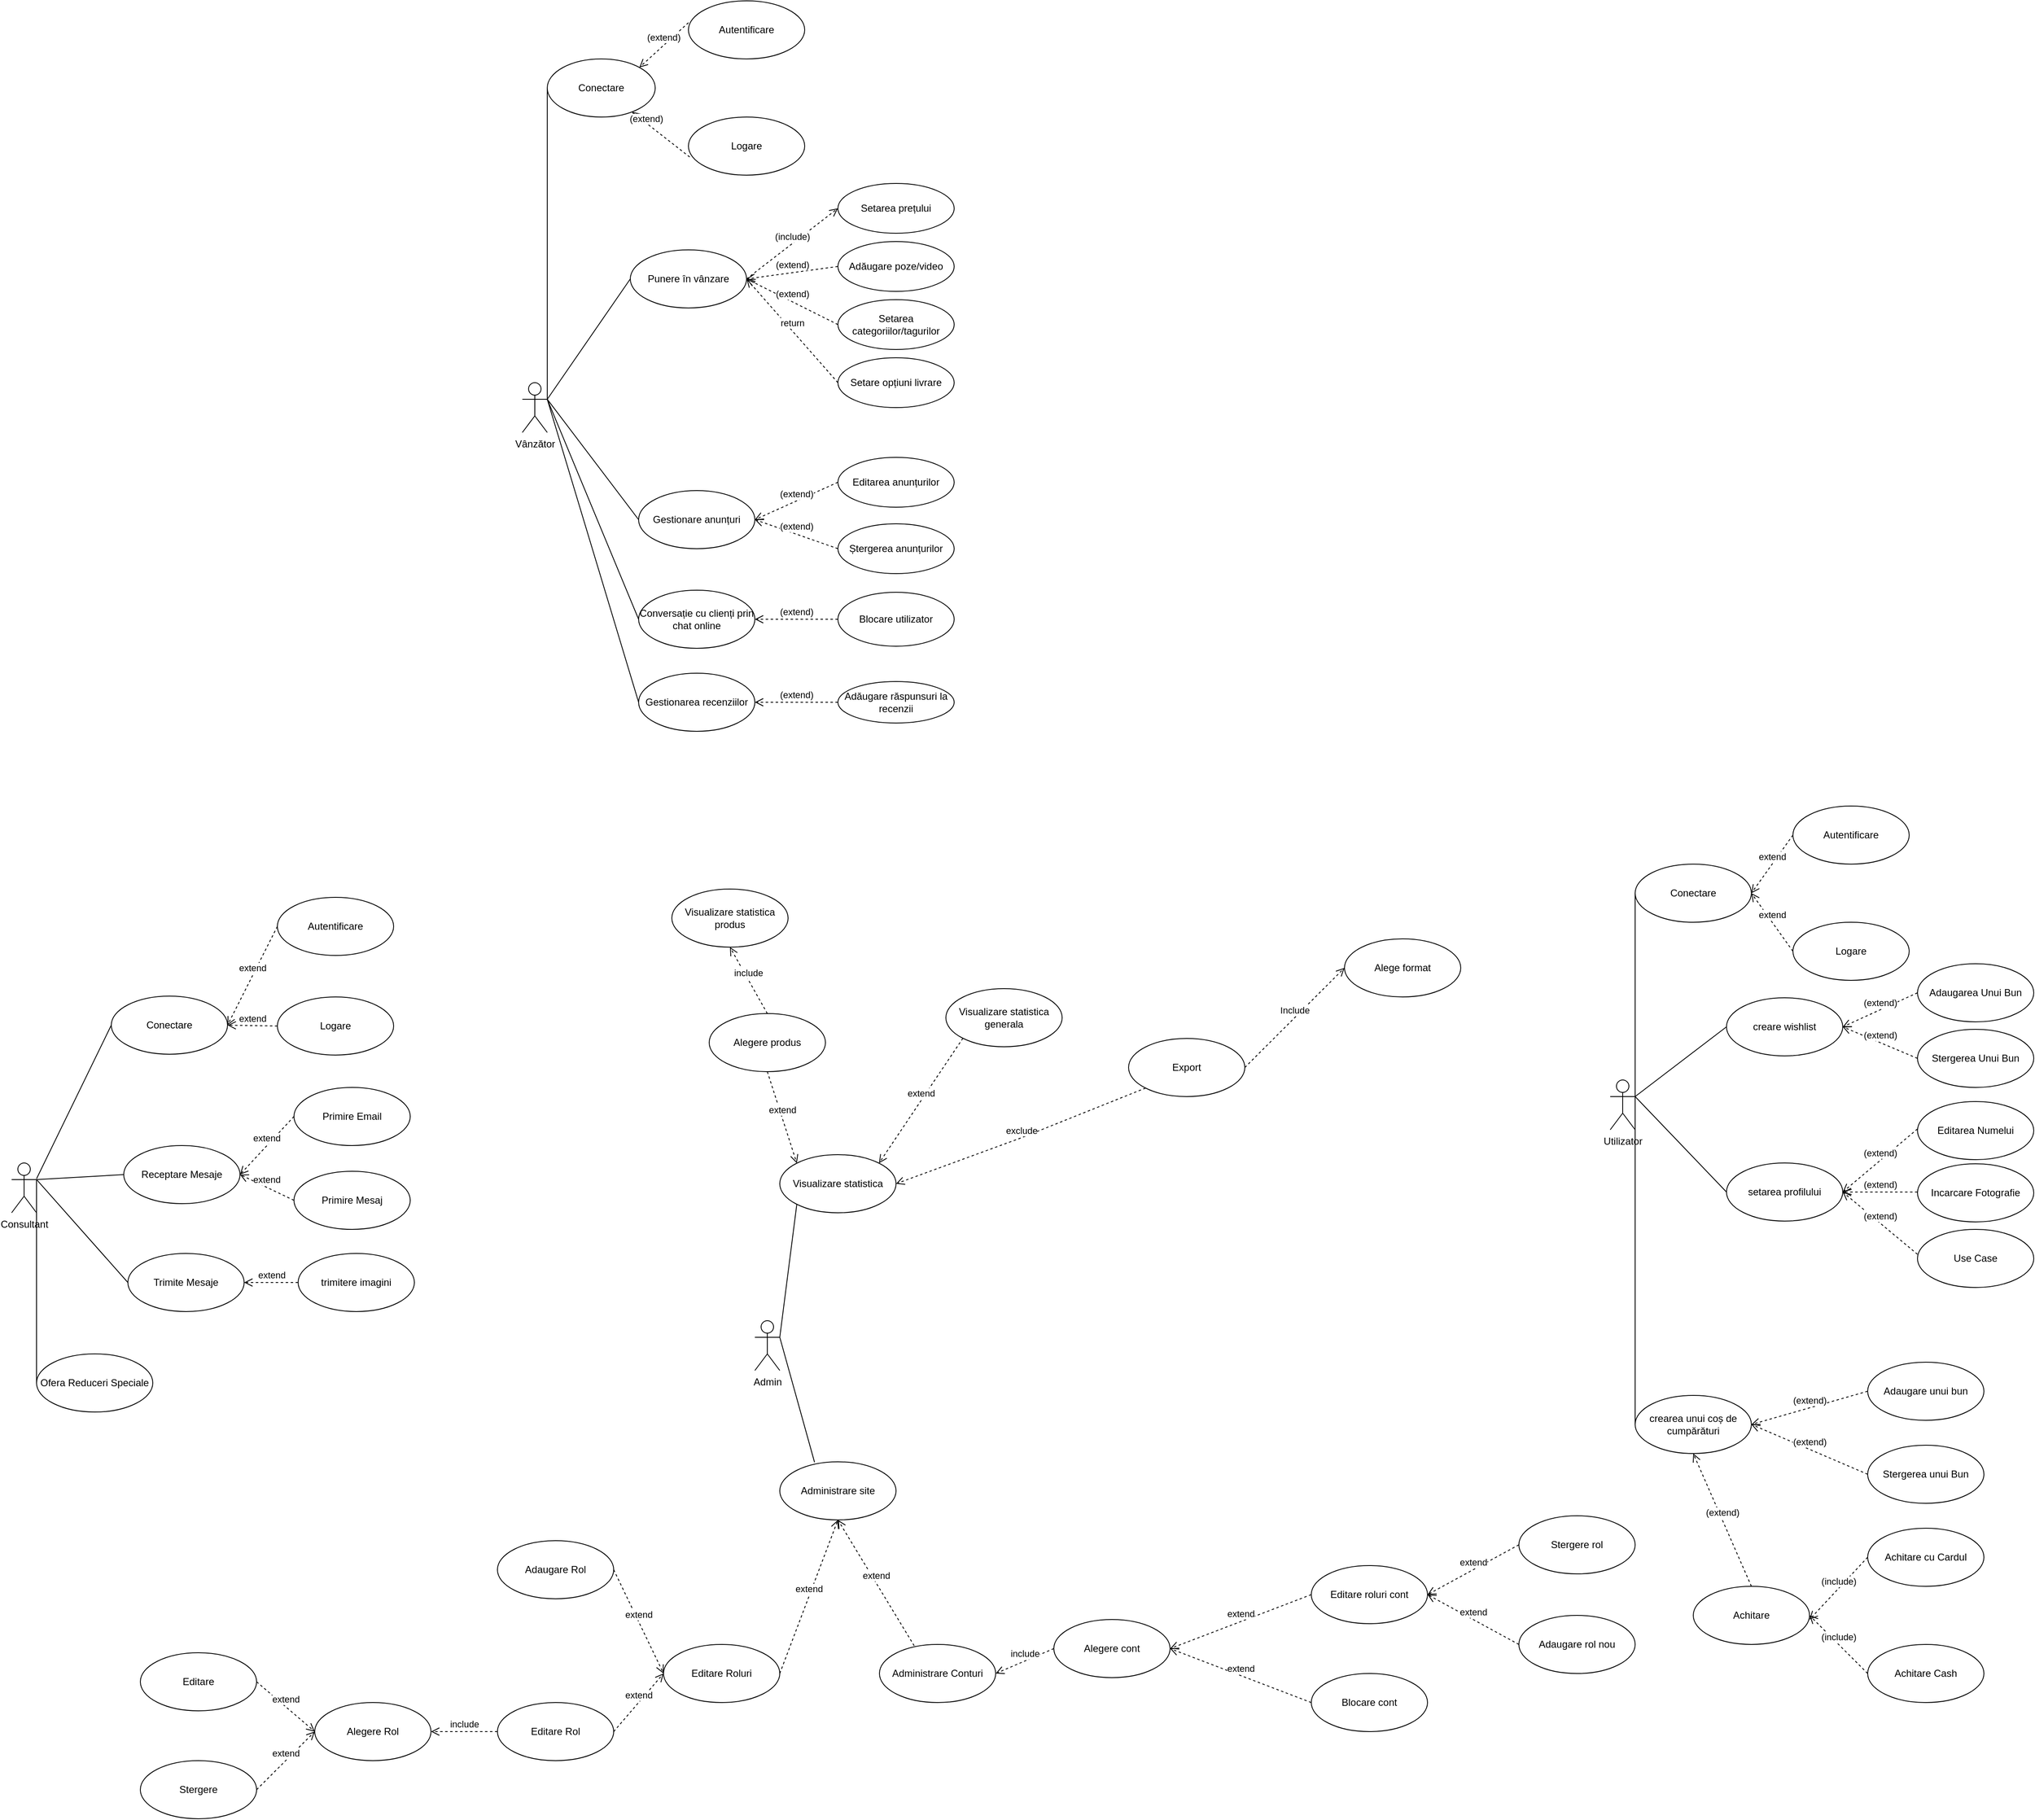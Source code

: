 <mxfile version="26.0.14">
  <diagram name="Page-1" id="5RAgXpiNk382n0N53aNm">
    <mxGraphModel dx="1846" dy="2831" grid="1" gridSize="10" guides="1" tooltips="1" connect="1" arrows="1" fold="1" page="1" pageScale="1" pageWidth="850" pageHeight="1100" math="0" shadow="0">
      <root>
        <mxCell id="0" />
        <mxCell id="1" parent="0" />
        <mxCell id="9iku5hwitjRTv78SaysS-1" value="&lt;div&gt;Admin&lt;/div&gt;&lt;div&gt;&lt;br&gt;&lt;/div&gt;" style="shape=umlActor;verticalLabelPosition=bottom;verticalAlign=top;html=1;outlineConnect=0;" vertex="1" parent="1">
          <mxGeometry x="410" y="250" width="30" height="60" as="geometry" />
        </mxCell>
        <mxCell id="9iku5hwitjRTv78SaysS-3" value="Visualizare statistica" style="ellipse;whiteSpace=wrap;html=1;" vertex="1" parent="1">
          <mxGeometry x="440" y="50" width="140" height="70" as="geometry" />
        </mxCell>
        <mxCell id="9iku5hwitjRTv78SaysS-5" value="Administrare site" style="ellipse;whiteSpace=wrap;html=1;" vertex="1" parent="1">
          <mxGeometry x="440" y="420" width="140" height="70" as="geometry" />
        </mxCell>
        <mxCell id="9iku5hwitjRTv78SaysS-7" value="" style="endArrow=none;html=1;rounded=0;exitX=1;exitY=0.333;exitDx=0;exitDy=0;exitPerimeter=0;entryX=0;entryY=1;entryDx=0;entryDy=0;" edge="1" parent="1" source="9iku5hwitjRTv78SaysS-1" target="9iku5hwitjRTv78SaysS-3">
          <mxGeometry width="50" height="50" relative="1" as="geometry">
            <mxPoint x="400" y="310" as="sourcePoint" />
            <mxPoint x="450" y="260" as="targetPoint" />
          </mxGeometry>
        </mxCell>
        <mxCell id="9iku5hwitjRTv78SaysS-9" value="" style="endArrow=none;html=1;rounded=0;exitX=1;exitY=0.333;exitDx=0;exitDy=0;exitPerimeter=0;entryX=0.299;entryY=0.008;entryDx=0;entryDy=0;entryPerimeter=0;" edge="1" parent="1" source="9iku5hwitjRTv78SaysS-1" target="9iku5hwitjRTv78SaysS-5">
          <mxGeometry width="50" height="50" relative="1" as="geometry">
            <mxPoint x="400" y="310" as="sourcePoint" />
            <mxPoint x="450" y="260" as="targetPoint" />
          </mxGeometry>
        </mxCell>
        <mxCell id="9iku5hwitjRTv78SaysS-10" value="Visualizare statistica produs" style="ellipse;whiteSpace=wrap;html=1;" vertex="1" parent="1">
          <mxGeometry x="310" y="-270" width="140" height="70" as="geometry" />
        </mxCell>
        <mxCell id="9iku5hwitjRTv78SaysS-11" value="Visualizare statistica generala" style="ellipse;whiteSpace=wrap;html=1;" vertex="1" parent="1">
          <mxGeometry x="640" y="-150" width="140" height="70" as="geometry" />
        </mxCell>
        <mxCell id="9iku5hwitjRTv78SaysS-12" value="&lt;div&gt;Export&lt;/div&gt;" style="ellipse;whiteSpace=wrap;html=1;" vertex="1" parent="1">
          <mxGeometry x="860" y="-90" width="140" height="70" as="geometry" />
        </mxCell>
        <mxCell id="9iku5hwitjRTv78SaysS-13" value="&lt;div&gt;Alege format&lt;/div&gt;" style="ellipse;whiteSpace=wrap;html=1;" vertex="1" parent="1">
          <mxGeometry x="1120" y="-210" width="140" height="70" as="geometry" />
        </mxCell>
        <mxCell id="9iku5hwitjRTv78SaysS-15" value="&lt;div&gt;extend&lt;/div&gt;" style="html=1;verticalAlign=bottom;endArrow=open;dashed=1;endSize=8;curved=0;rounded=0;entryX=1;entryY=0;entryDx=0;entryDy=0;exitX=0;exitY=1;exitDx=0;exitDy=0;" edge="1" parent="1" source="9iku5hwitjRTv78SaysS-11" target="9iku5hwitjRTv78SaysS-3">
          <mxGeometry relative="1" as="geometry">
            <mxPoint x="650" y="50" as="sourcePoint" />
            <mxPoint x="570" y="50" as="targetPoint" />
          </mxGeometry>
        </mxCell>
        <mxCell id="9iku5hwitjRTv78SaysS-16" value="exclude" style="html=1;verticalAlign=bottom;endArrow=open;dashed=1;endSize=8;curved=0;rounded=0;entryX=1;entryY=0.5;entryDx=0;entryDy=0;exitX=0;exitY=1;exitDx=0;exitDy=0;" edge="1" parent="1" source="9iku5hwitjRTv78SaysS-12" target="9iku5hwitjRTv78SaysS-3">
          <mxGeometry relative="1" as="geometry">
            <mxPoint x="810" y="20" as="sourcePoint" />
            <mxPoint x="730" y="20" as="targetPoint" />
            <Array as="points">
              <mxPoint x="730" y="30" />
            </Array>
          </mxGeometry>
        </mxCell>
        <mxCell id="9iku5hwitjRTv78SaysS-17" value="&lt;div&gt;Include&lt;/div&gt;" style="html=1;verticalAlign=bottom;endArrow=open;dashed=1;endSize=8;curved=0;rounded=0;entryX=0;entryY=0.5;entryDx=0;entryDy=0;exitX=1;exitY=0.5;exitDx=0;exitDy=0;" edge="1" parent="1" source="9iku5hwitjRTv78SaysS-12" target="9iku5hwitjRTv78SaysS-13">
          <mxGeometry relative="1" as="geometry">
            <mxPoint x="910" as="sourcePoint" />
            <mxPoint x="830" as="targetPoint" />
          </mxGeometry>
        </mxCell>
        <mxCell id="9iku5hwitjRTv78SaysS-22" value="Editare Roluri" style="ellipse;whiteSpace=wrap;html=1;" vertex="1" parent="1">
          <mxGeometry x="300" y="640" width="140" height="70" as="geometry" />
        </mxCell>
        <mxCell id="9iku5hwitjRTv78SaysS-23" value="Administrare Conturi" style="ellipse;whiteSpace=wrap;html=1;" vertex="1" parent="1">
          <mxGeometry x="560" y="640" width="140" height="70" as="geometry" />
        </mxCell>
        <mxCell id="9iku5hwitjRTv78SaysS-24" value="Alegere cont" style="ellipse;whiteSpace=wrap;html=1;" vertex="1" parent="1">
          <mxGeometry x="770" y="610" width="140" height="70" as="geometry" />
        </mxCell>
        <mxCell id="9iku5hwitjRTv78SaysS-25" value="Editare roluri cont" style="ellipse;whiteSpace=wrap;html=1;" vertex="1" parent="1">
          <mxGeometry x="1080" y="545" width="140" height="70" as="geometry" />
        </mxCell>
        <mxCell id="9iku5hwitjRTv78SaysS-26" value="Blocare cont" style="ellipse;whiteSpace=wrap;html=1;" vertex="1" parent="1">
          <mxGeometry x="1080" y="675" width="140" height="70" as="geometry" />
        </mxCell>
        <mxCell id="9iku5hwitjRTv78SaysS-27" value="Stergere rol" style="ellipse;whiteSpace=wrap;html=1;" vertex="1" parent="1">
          <mxGeometry x="1330" y="485" width="140" height="70" as="geometry" />
        </mxCell>
        <mxCell id="9iku5hwitjRTv78SaysS-28" value="Adaugare rol nou" style="ellipse;whiteSpace=wrap;html=1;" vertex="1" parent="1">
          <mxGeometry x="1330" y="605" width="140" height="70" as="geometry" />
        </mxCell>
        <mxCell id="9iku5hwitjRTv78SaysS-30" value="&lt;div&gt;extend&lt;/div&gt;" style="html=1;verticalAlign=bottom;endArrow=open;dashed=1;endSize=8;curved=0;rounded=0;entryX=0.5;entryY=1;entryDx=0;entryDy=0;exitX=0.299;exitY=0.023;exitDx=0;exitDy=0;exitPerimeter=0;" edge="1" parent="1" source="9iku5hwitjRTv78SaysS-23" target="9iku5hwitjRTv78SaysS-5">
          <mxGeometry x="-0.001" relative="1" as="geometry">
            <mxPoint x="940" y="740" as="sourcePoint" />
            <mxPoint x="860" y="740" as="targetPoint" />
            <mxPoint as="offset" />
          </mxGeometry>
        </mxCell>
        <mxCell id="9iku5hwitjRTv78SaysS-32" value="extend" style="html=1;verticalAlign=bottom;endArrow=open;dashed=1;endSize=8;curved=0;rounded=0;entryX=1;entryY=0.5;entryDx=0;entryDy=0;exitX=0;exitY=0.5;exitDx=0;exitDy=0;" edge="1" parent="1" source="9iku5hwitjRTv78SaysS-25" target="9iku5hwitjRTv78SaysS-24">
          <mxGeometry relative="1" as="geometry">
            <mxPoint x="970" y="580" as="sourcePoint" />
            <mxPoint x="890" y="580" as="targetPoint" />
          </mxGeometry>
        </mxCell>
        <mxCell id="9iku5hwitjRTv78SaysS-33" value="extend" style="html=1;verticalAlign=bottom;endArrow=open;dashed=1;endSize=8;curved=0;rounded=0;entryX=1;entryY=0.5;entryDx=0;entryDy=0;exitX=0;exitY=0.5;exitDx=0;exitDy=0;" edge="1" parent="1" source="9iku5hwitjRTv78SaysS-26" target="9iku5hwitjRTv78SaysS-24">
          <mxGeometry relative="1" as="geometry">
            <mxPoint x="970" y="580" as="sourcePoint" />
            <mxPoint x="890" y="580" as="targetPoint" />
          </mxGeometry>
        </mxCell>
        <mxCell id="9iku5hwitjRTv78SaysS-34" value="extend" style="html=1;verticalAlign=bottom;endArrow=open;dashed=1;endSize=8;curved=0;rounded=0;entryX=1;entryY=0.5;entryDx=0;entryDy=0;exitX=0;exitY=0.5;exitDx=0;exitDy=0;" edge="1" parent="1" source="9iku5hwitjRTv78SaysS-27" target="9iku5hwitjRTv78SaysS-25">
          <mxGeometry relative="1" as="geometry">
            <mxPoint x="1120" y="590" as="sourcePoint" />
            <mxPoint x="1040" y="590" as="targetPoint" />
          </mxGeometry>
        </mxCell>
        <mxCell id="9iku5hwitjRTv78SaysS-35" value="extend" style="html=1;verticalAlign=bottom;endArrow=open;dashed=1;endSize=8;curved=0;rounded=0;exitX=0;exitY=0.5;exitDx=0;exitDy=0;entryX=1;entryY=0.5;entryDx=0;entryDy=0;" edge="1" parent="1" source="9iku5hwitjRTv78SaysS-28" target="9iku5hwitjRTv78SaysS-25">
          <mxGeometry relative="1" as="geometry">
            <mxPoint x="1120" y="590" as="sourcePoint" />
            <mxPoint x="1230" y="580" as="targetPoint" />
          </mxGeometry>
        </mxCell>
        <mxCell id="9iku5hwitjRTv78SaysS-36" value="Adaugare Rol" style="ellipse;whiteSpace=wrap;html=1;" vertex="1" parent="1">
          <mxGeometry x="100" y="515" width="140" height="70" as="geometry" />
        </mxCell>
        <mxCell id="9iku5hwitjRTv78SaysS-37" value="Editare Rol" style="ellipse;whiteSpace=wrap;html=1;" vertex="1" parent="1">
          <mxGeometry x="100" y="710" width="140" height="70" as="geometry" />
        </mxCell>
        <mxCell id="9iku5hwitjRTv78SaysS-38" value="Alegere Rol" style="ellipse;whiteSpace=wrap;html=1;" vertex="1" parent="1">
          <mxGeometry x="-120" y="710" width="140" height="70" as="geometry" />
        </mxCell>
        <mxCell id="9iku5hwitjRTv78SaysS-39" value="Editare" style="ellipse;whiteSpace=wrap;html=1;" vertex="1" parent="1">
          <mxGeometry x="-330" y="650" width="140" height="70" as="geometry" />
        </mxCell>
        <mxCell id="9iku5hwitjRTv78SaysS-40" value="Stergere" style="ellipse;whiteSpace=wrap;html=1;" vertex="1" parent="1">
          <mxGeometry x="-330" y="780" width="140" height="70" as="geometry" />
        </mxCell>
        <mxCell id="9iku5hwitjRTv78SaysS-43" value="extend" style="html=1;verticalAlign=bottom;endArrow=open;dashed=1;endSize=8;curved=0;rounded=0;entryX=0;entryY=0.5;entryDx=0;entryDy=0;exitX=1;exitY=0.5;exitDx=0;exitDy=0;" edge="1" parent="1" source="9iku5hwitjRTv78SaysS-37" target="9iku5hwitjRTv78SaysS-22">
          <mxGeometry relative="1" as="geometry">
            <mxPoint x="350" y="690" as="sourcePoint" />
            <mxPoint x="270" y="690" as="targetPoint" />
          </mxGeometry>
        </mxCell>
        <mxCell id="9iku5hwitjRTv78SaysS-45" value="include" style="html=1;verticalAlign=bottom;endArrow=open;dashed=1;endSize=8;curved=0;rounded=0;entryX=1;entryY=0.5;entryDx=0;entryDy=0;exitX=0;exitY=0.5;exitDx=0;exitDy=0;" edge="1" parent="1" source="9iku5hwitjRTv78SaysS-24" target="9iku5hwitjRTv78SaysS-23">
          <mxGeometry relative="1" as="geometry">
            <mxPoint x="560" y="660" as="sourcePoint" />
            <mxPoint x="480" y="660" as="targetPoint" />
          </mxGeometry>
        </mxCell>
        <mxCell id="9iku5hwitjRTv78SaysS-46" value="&lt;div&gt;extend&lt;/div&gt;" style="html=1;verticalAlign=bottom;endArrow=open;dashed=1;endSize=8;curved=0;rounded=0;entryX=0.5;entryY=1;entryDx=0;entryDy=0;exitX=1;exitY=0.5;exitDx=0;exitDy=0;" edge="1" parent="1" source="9iku5hwitjRTv78SaysS-22" target="9iku5hwitjRTv78SaysS-5">
          <mxGeometry relative="1" as="geometry">
            <mxPoint x="670" y="680" as="sourcePoint" />
            <mxPoint x="590" y="680" as="targetPoint" />
          </mxGeometry>
        </mxCell>
        <mxCell id="9iku5hwitjRTv78SaysS-47" value="extend" style="html=1;verticalAlign=bottom;endArrow=open;dashed=1;endSize=8;curved=0;rounded=0;entryX=0;entryY=0.5;entryDx=0;entryDy=0;exitX=1;exitY=0.5;exitDx=0;exitDy=0;" edge="1" parent="1" source="9iku5hwitjRTv78SaysS-36" target="9iku5hwitjRTv78SaysS-22">
          <mxGeometry relative="1" as="geometry">
            <mxPoint x="450" y="660" as="sourcePoint" />
            <mxPoint x="370" y="660" as="targetPoint" />
          </mxGeometry>
        </mxCell>
        <mxCell id="9iku5hwitjRTv78SaysS-48" value="include" style="html=1;verticalAlign=bottom;endArrow=open;dashed=1;endSize=8;curved=0;rounded=0;entryX=1;entryY=0.5;entryDx=0;entryDy=0;exitX=0;exitY=0.5;exitDx=0;exitDy=0;" edge="1" parent="1" source="9iku5hwitjRTv78SaysS-37" target="9iku5hwitjRTv78SaysS-38">
          <mxGeometry relative="1" as="geometry">
            <mxPoint x="200" y="700" as="sourcePoint" />
            <mxPoint x="120" y="700" as="targetPoint" />
          </mxGeometry>
        </mxCell>
        <mxCell id="9iku5hwitjRTv78SaysS-49" value="extend" style="html=1;verticalAlign=bottom;endArrow=open;dashed=1;endSize=8;curved=0;rounded=0;entryX=0;entryY=0.5;entryDx=0;entryDy=0;exitX=1;exitY=0.5;exitDx=0;exitDy=0;" edge="1" parent="1" source="9iku5hwitjRTv78SaysS-39" target="9iku5hwitjRTv78SaysS-38">
          <mxGeometry relative="1" as="geometry">
            <mxPoint x="10" y="770" as="sourcePoint" />
            <mxPoint x="-70" y="770" as="targetPoint" />
          </mxGeometry>
        </mxCell>
        <mxCell id="9iku5hwitjRTv78SaysS-50" value="extend" style="html=1;verticalAlign=bottom;endArrow=open;dashed=1;endSize=8;curved=0;rounded=0;entryX=0;entryY=0.5;entryDx=0;entryDy=0;exitX=1;exitY=0.5;exitDx=0;exitDy=0;" edge="1" parent="1" source="9iku5hwitjRTv78SaysS-40" target="9iku5hwitjRTv78SaysS-38">
          <mxGeometry relative="1" as="geometry">
            <mxPoint x="10" y="770" as="sourcePoint" />
            <mxPoint x="-70" y="770" as="targetPoint" />
          </mxGeometry>
        </mxCell>
        <mxCell id="9iku5hwitjRTv78SaysS-51" value="Alegere produs" style="ellipse;whiteSpace=wrap;html=1;" vertex="1" parent="1">
          <mxGeometry x="355" y="-120" width="140" height="70" as="geometry" />
        </mxCell>
        <mxCell id="9iku5hwitjRTv78SaysS-52" value="extend" style="html=1;verticalAlign=bottom;endArrow=open;dashed=1;endSize=8;curved=0;rounded=0;entryX=0;entryY=0;entryDx=0;entryDy=0;exitX=0.5;exitY=1;exitDx=0;exitDy=0;" edge="1" parent="1" source="9iku5hwitjRTv78SaysS-51" target="9iku5hwitjRTv78SaysS-3">
          <mxGeometry relative="1" as="geometry">
            <mxPoint x="780" y="140" as="sourcePoint" />
            <mxPoint x="700" y="140" as="targetPoint" />
          </mxGeometry>
        </mxCell>
        <mxCell id="9iku5hwitjRTv78SaysS-53" value="include" style="html=1;verticalAlign=bottom;endArrow=open;dashed=1;endSize=8;curved=0;rounded=0;entryX=0.5;entryY=1;entryDx=0;entryDy=0;exitX=0.5;exitY=0;exitDx=0;exitDy=0;" edge="1" parent="1" source="9iku5hwitjRTv78SaysS-51" target="9iku5hwitjRTv78SaysS-10">
          <mxGeometry relative="1" as="geometry">
            <mxPoint x="780" y="140" as="sourcePoint" />
            <mxPoint x="700" y="140" as="targetPoint" />
          </mxGeometry>
        </mxCell>
        <mxCell id="9iku5hwitjRTv78SaysS-54" value="Consultant" style="shape=umlActor;verticalLabelPosition=bottom;verticalAlign=top;html=1;outlineConnect=0;" vertex="1" parent="1">
          <mxGeometry x="-485" y="60" width="30" height="60" as="geometry" />
        </mxCell>
        <mxCell id="9iku5hwitjRTv78SaysS-55" value="" style="endArrow=none;html=1;rounded=0;fontSize=12;startSize=8;endSize=8;curved=1;entryX=0;entryY=0.5;entryDx=0;entryDy=0;" edge="1" parent="1" target="9iku5hwitjRTv78SaysS-71">
          <mxGeometry width="50" height="50" relative="1" as="geometry">
            <mxPoint x="-455" y="79" as="sourcePoint" />
            <mxPoint x="-345.0" y="-41.5" as="targetPoint" />
          </mxGeometry>
        </mxCell>
        <mxCell id="9iku5hwitjRTv78SaysS-56" value="" style="endArrow=none;html=1;rounded=0;fontSize=12;startSize=8;endSize=8;curved=1;exitX=1;exitY=0.333;exitDx=0;exitDy=0;exitPerimeter=0;entryX=0;entryY=0.5;entryDx=0;entryDy=0;" edge="1" parent="1" source="9iku5hwitjRTv78SaysS-54" target="9iku5hwitjRTv78SaysS-72">
          <mxGeometry width="50" height="50" relative="1" as="geometry">
            <mxPoint x="-449" y="85" as="sourcePoint" />
            <mxPoint x="-286" y="71" as="targetPoint" />
          </mxGeometry>
        </mxCell>
        <mxCell id="9iku5hwitjRTv78SaysS-57" value="" style="endArrow=none;html=1;rounded=0;fontSize=12;startSize=8;endSize=8;curved=1;exitX=1;exitY=0.333;exitDx=0;exitDy=0;exitPerimeter=0;entryX=0;entryY=0.5;entryDx=0;entryDy=0;" edge="1" parent="1" source="9iku5hwitjRTv78SaysS-54" target="9iku5hwitjRTv78SaysS-74">
          <mxGeometry width="50" height="50" relative="1" as="geometry">
            <mxPoint x="-549" y="96" as="sourcePoint" />
            <mxPoint x="-342.96" y="259.5" as="targetPoint" />
          </mxGeometry>
        </mxCell>
        <mxCell id="9iku5hwitjRTv78SaysS-65" value="" style="endArrow=none;html=1;rounded=0;fontSize=12;startSize=8;endSize=8;curved=1;exitX=1;exitY=0.333;exitDx=0;exitDy=0;exitPerimeter=0;entryX=0;entryY=0.5;entryDx=0;entryDy=0;" edge="1" parent="1" source="9iku5hwitjRTv78SaysS-54" target="9iku5hwitjRTv78SaysS-73">
          <mxGeometry width="50" height="50" relative="1" as="geometry">
            <mxPoint x="-146" y="128" as="sourcePoint" />
            <mxPoint x="-336" y="162" as="targetPoint" />
          </mxGeometry>
        </mxCell>
        <mxCell id="9iku5hwitjRTv78SaysS-68" value="trimitere imagini" style="ellipse;whiteSpace=wrap;html=1;" vertex="1" parent="1">
          <mxGeometry x="-140" y="169" width="140" height="70" as="geometry" />
        </mxCell>
        <mxCell id="9iku5hwitjRTv78SaysS-71" value="&lt;div&gt;Conectare&lt;/div&gt;" style="ellipse;whiteSpace=wrap;html=1;" vertex="1" parent="1">
          <mxGeometry x="-365" y="-141" width="140" height="70" as="geometry" />
        </mxCell>
        <mxCell id="9iku5hwitjRTv78SaysS-72" value="Receptare Mesaje" style="ellipse;whiteSpace=wrap;html=1;" vertex="1" parent="1">
          <mxGeometry x="-350" y="39" width="140" height="70" as="geometry" />
        </mxCell>
        <mxCell id="9iku5hwitjRTv78SaysS-73" value="Trimite Mesaje" style="ellipse;whiteSpace=wrap;html=1;" vertex="1" parent="1">
          <mxGeometry x="-345" y="169" width="140" height="70" as="geometry" />
        </mxCell>
        <mxCell id="9iku5hwitjRTv78SaysS-74" value="Ofera Reduceri Speciale" style="ellipse;whiteSpace=wrap;html=1;" vertex="1" parent="1">
          <mxGeometry x="-455" y="290" width="140" height="70" as="geometry" />
        </mxCell>
        <mxCell id="9iku5hwitjRTv78SaysS-75" value="Logare" style="ellipse;whiteSpace=wrap;html=1;" vertex="1" parent="1">
          <mxGeometry x="-165" y="-140" width="140" height="70" as="geometry" />
        </mxCell>
        <mxCell id="9iku5hwitjRTv78SaysS-76" value="Autentificare" style="ellipse;whiteSpace=wrap;html=1;" vertex="1" parent="1">
          <mxGeometry x="-165" y="-260" width="140" height="70" as="geometry" />
        </mxCell>
        <mxCell id="9iku5hwitjRTv78SaysS-77" value="extend" style="html=1;verticalAlign=bottom;endArrow=open;dashed=1;endSize=8;curved=0;rounded=0;entryX=1;entryY=0.5;entryDx=0;entryDy=0;exitX=0;exitY=0.5;exitDx=0;exitDy=0;" edge="1" parent="1" source="9iku5hwitjRTv78SaysS-76" target="9iku5hwitjRTv78SaysS-71">
          <mxGeometry relative="1" as="geometry">
            <mxPoint x="-175" y="-221" as="sourcePoint" />
            <mxPoint x="-245" y="-51" as="targetPoint" />
          </mxGeometry>
        </mxCell>
        <mxCell id="9iku5hwitjRTv78SaysS-78" value="extend" style="html=1;verticalAlign=bottom;endArrow=open;dashed=1;endSize=8;curved=0;rounded=0;entryX=1;entryY=0.5;entryDx=0;entryDy=0;exitX=0;exitY=0.5;exitDx=0;exitDy=0;" edge="1" parent="1" source="9iku5hwitjRTv78SaysS-75" target="9iku5hwitjRTv78SaysS-71">
          <mxGeometry relative="1" as="geometry">
            <mxPoint x="-165" y="-51" as="sourcePoint" />
            <mxPoint x="-245" y="-51" as="targetPoint" />
          </mxGeometry>
        </mxCell>
        <mxCell id="9iku5hwitjRTv78SaysS-79" value="Primire Email" style="ellipse;whiteSpace=wrap;html=1;" vertex="1" parent="1">
          <mxGeometry x="-145" y="-31" width="140" height="70" as="geometry" />
        </mxCell>
        <mxCell id="9iku5hwitjRTv78SaysS-80" value="Primire Mesaj" style="ellipse;whiteSpace=wrap;html=1;" vertex="1" parent="1">
          <mxGeometry x="-145" y="70" width="140" height="70" as="geometry" />
        </mxCell>
        <mxCell id="9iku5hwitjRTv78SaysS-81" value="extend" style="html=1;verticalAlign=bottom;endArrow=open;dashed=1;endSize=8;curved=0;rounded=0;entryX=1;entryY=0.5;entryDx=0;entryDy=0;exitX=0;exitY=0.5;exitDx=0;exitDy=0;" edge="1" parent="1" source="9iku5hwitjRTv78SaysS-79" target="9iku5hwitjRTv78SaysS-72">
          <mxGeometry relative="1" as="geometry">
            <mxPoint x="-105" y="159" as="sourcePoint" />
            <mxPoint x="-185" y="159" as="targetPoint" />
          </mxGeometry>
        </mxCell>
        <mxCell id="9iku5hwitjRTv78SaysS-82" value="extend" style="html=1;verticalAlign=bottom;endArrow=open;dashed=1;endSize=8;curved=0;rounded=0;exitX=0;exitY=0.5;exitDx=0;exitDy=0;entryX=1;entryY=0.5;entryDx=0;entryDy=0;" edge="1" parent="1" source="9iku5hwitjRTv78SaysS-80" target="9iku5hwitjRTv78SaysS-72">
          <mxGeometry x="0.01" relative="1" as="geometry">
            <mxPoint x="-105" y="159" as="sourcePoint" />
            <mxPoint x="-215" y="49" as="targetPoint" />
            <mxPoint as="offset" />
          </mxGeometry>
        </mxCell>
        <mxCell id="9iku5hwitjRTv78SaysS-84" value="extend" style="html=1;verticalAlign=bottom;endArrow=open;dashed=1;endSize=8;curved=0;rounded=0;entryX=1;entryY=0.5;entryDx=0;entryDy=0;exitX=0;exitY=0.5;exitDx=0;exitDy=0;" edge="1" parent="1" source="9iku5hwitjRTv78SaysS-68" target="9iku5hwitjRTv78SaysS-73">
          <mxGeometry relative="1" as="geometry">
            <mxPoint x="-105" y="159" as="sourcePoint" />
            <mxPoint x="-185" y="159" as="targetPoint" />
          </mxGeometry>
        </mxCell>
        <mxCell id="9iku5hwitjRTv78SaysS-85" value="Utilizator" style="shape=umlActor;verticalLabelPosition=bottom;verticalAlign=top;html=1;outlineConnect=0;" vertex="1" parent="1">
          <mxGeometry x="1440" y="-40" width="30" height="60" as="geometry" />
        </mxCell>
        <mxCell id="9iku5hwitjRTv78SaysS-87" value="creare wishlist" style="ellipse;whiteSpace=wrap;html=1;" vertex="1" parent="1">
          <mxGeometry x="1580" y="-139" width="140" height="70" as="geometry" />
        </mxCell>
        <mxCell id="9iku5hwitjRTv78SaysS-88" value="setarea profilului" style="ellipse;whiteSpace=wrap;html=1;" vertex="1" parent="1">
          <mxGeometry x="1580" y="60" width="140" height="70" as="geometry" />
        </mxCell>
        <mxCell id="9iku5hwitjRTv78SaysS-89" value="crearea unui coș de cumpărături" style="ellipse;whiteSpace=wrap;html=1;" vertex="1" parent="1">
          <mxGeometry x="1470" y="340" width="140" height="70" as="geometry" />
        </mxCell>
        <mxCell id="9iku5hwitjRTv78SaysS-90" value="" style="endArrow=none;html=1;rounded=0;exitX=1;exitY=0.333;exitDx=0;exitDy=0;exitPerimeter=0;entryX=0;entryY=0.5;entryDx=0;entryDy=0;" edge="1" parent="1" source="9iku5hwitjRTv78SaysS-85" target="9iku5hwitjRTv78SaysS-119">
          <mxGeometry width="50" height="50" relative="1" as="geometry">
            <mxPoint x="1760" y="40" as="sourcePoint" />
            <mxPoint x="1580.0" y="-225" as="targetPoint" />
          </mxGeometry>
        </mxCell>
        <mxCell id="9iku5hwitjRTv78SaysS-91" value="" style="endArrow=none;html=1;rounded=0;exitX=1;exitY=0.333;exitDx=0;exitDy=0;exitPerimeter=0;entryX=0;entryY=0.5;entryDx=0;entryDy=0;" edge="1" parent="1" source="9iku5hwitjRTv78SaysS-85" target="9iku5hwitjRTv78SaysS-87">
          <mxGeometry width="50" height="50" relative="1" as="geometry">
            <mxPoint x="1760" y="40" as="sourcePoint" />
            <mxPoint x="1810" y="-10" as="targetPoint" />
          </mxGeometry>
        </mxCell>
        <mxCell id="9iku5hwitjRTv78SaysS-92" value="" style="endArrow=none;html=1;rounded=0;entryX=0;entryY=0.5;entryDx=0;entryDy=0;exitX=1;exitY=0.333;exitDx=0;exitDy=0;exitPerimeter=0;" edge="1" parent="1" source="9iku5hwitjRTv78SaysS-85" target="9iku5hwitjRTv78SaysS-88">
          <mxGeometry width="50" height="50" relative="1" as="geometry">
            <mxPoint x="1760" y="40" as="sourcePoint" />
            <mxPoint x="1810" y="-10" as="targetPoint" />
          </mxGeometry>
        </mxCell>
        <mxCell id="9iku5hwitjRTv78SaysS-93" value="" style="endArrow=none;html=1;rounded=0;exitX=0;exitY=0.5;exitDx=0;exitDy=0;entryX=1;entryY=0.333;entryDx=0;entryDy=0;entryPerimeter=0;" edge="1" parent="1" source="9iku5hwitjRTv78SaysS-89" target="9iku5hwitjRTv78SaysS-85">
          <mxGeometry width="50" height="50" relative="1" as="geometry">
            <mxPoint x="1760" y="40" as="sourcePoint" />
            <mxPoint x="1810" y="-10" as="targetPoint" />
          </mxGeometry>
        </mxCell>
        <mxCell id="9iku5hwitjRTv78SaysS-107" value="(extend)" style="html=1;verticalAlign=bottom;endArrow=open;dashed=1;endSize=8;curved=0;rounded=0;exitX=0;exitY=0.5;exitDx=0;exitDy=0;entryX=1;entryY=0.5;entryDx=0;entryDy=0;" edge="1" parent="1" source="9iku5hwitjRTv78SaysS-124" target="9iku5hwitjRTv78SaysS-87">
          <mxGeometry relative="1" as="geometry">
            <mxPoint x="1810" y="-95" as="sourcePoint" />
            <mxPoint x="1740" y="-50" as="targetPoint" />
          </mxGeometry>
        </mxCell>
        <mxCell id="9iku5hwitjRTv78SaysS-108" value="(extend)" style="html=1;verticalAlign=bottom;endArrow=open;dashed=1;endSize=8;curved=0;rounded=0;entryX=1;entryY=0.5;entryDx=0;entryDy=0;exitX=0;exitY=0.5;exitDx=0;exitDy=0;" edge="1" parent="1" source="9iku5hwitjRTv78SaysS-125" target="9iku5hwitjRTv78SaysS-87">
          <mxGeometry relative="1" as="geometry">
            <mxPoint x="1810" y="-35" as="sourcePoint" />
            <mxPoint x="1740" y="-50" as="targetPoint" />
          </mxGeometry>
        </mxCell>
        <mxCell id="9iku5hwitjRTv78SaysS-109" value="(extend)" style="html=1;verticalAlign=bottom;endArrow=open;dashed=1;endSize=8;curved=0;rounded=0;entryX=1;entryY=0.5;entryDx=0;entryDy=0;exitX=0;exitY=0.5;exitDx=0;exitDy=0;" edge="1" parent="1" target="9iku5hwitjRTv78SaysS-88">
          <mxGeometry relative="1" as="geometry">
            <mxPoint x="1810" y="19" as="sourcePoint" />
            <mxPoint x="1740" y="80" as="targetPoint" />
          </mxGeometry>
        </mxCell>
        <mxCell id="9iku5hwitjRTv78SaysS-110" value="(extend)" style="html=1;verticalAlign=bottom;endArrow=open;dashed=1;endSize=8;curved=0;rounded=0;exitX=0;exitY=0.5;exitDx=0;exitDy=0;" edge="1" parent="1">
          <mxGeometry relative="1" as="geometry">
            <mxPoint x="1810" y="95" as="sourcePoint" />
            <mxPoint x="1720" y="95" as="targetPoint" />
          </mxGeometry>
        </mxCell>
        <mxCell id="9iku5hwitjRTv78SaysS-111" value="(extend)" style="html=1;verticalAlign=bottom;endArrow=open;dashed=1;endSize=8;curved=0;rounded=0;entryX=1;entryY=0.5;entryDx=0;entryDy=0;exitX=0;exitY=0.5;exitDx=0;exitDy=0;" edge="1" parent="1" target="9iku5hwitjRTv78SaysS-88">
          <mxGeometry relative="1" as="geometry">
            <mxPoint x="1810" y="170" as="sourcePoint" />
            <mxPoint x="1740" y="80" as="targetPoint" />
          </mxGeometry>
        </mxCell>
        <mxCell id="9iku5hwitjRTv78SaysS-112" value="(extend)" style="html=1;verticalAlign=bottom;endArrow=open;dashed=1;endSize=8;curved=0;rounded=0;entryX=1;entryY=0.5;entryDx=0;entryDy=0;exitX=0;exitY=0.5;exitDx=0;exitDy=0;" edge="1" parent="1" source="9iku5hwitjRTv78SaysS-129" target="9iku5hwitjRTv78SaysS-89">
          <mxGeometry relative="1" as="geometry">
            <mxPoint x="1800" y="350" as="sourcePoint" />
            <mxPoint x="1740" y="220" as="targetPoint" />
          </mxGeometry>
        </mxCell>
        <mxCell id="9iku5hwitjRTv78SaysS-113" value="(extend)" style="html=1;verticalAlign=bottom;endArrow=open;dashed=1;endSize=8;curved=0;rounded=0;entryX=1;entryY=0.5;entryDx=0;entryDy=0;exitX=0;exitY=0.5;exitDx=0;exitDy=0;" edge="1" parent="1" source="9iku5hwitjRTv78SaysS-130" target="9iku5hwitjRTv78SaysS-89">
          <mxGeometry relative="1" as="geometry">
            <mxPoint x="1810.0" y="435" as="sourcePoint" />
            <mxPoint x="1740" y="220" as="targetPoint" />
          </mxGeometry>
        </mxCell>
        <mxCell id="9iku5hwitjRTv78SaysS-114" value="(extend)" style="html=1;verticalAlign=bottom;endArrow=open;dashed=1;endSize=8;curved=0;rounded=0;entryX=0.5;entryY=1;entryDx=0;entryDy=0;exitX=0.5;exitY=0;exitDx=0;exitDy=0;" edge="1" parent="1" source="9iku5hwitjRTv78SaysS-131" target="9iku5hwitjRTv78SaysS-89">
          <mxGeometry relative="1" as="geometry">
            <mxPoint x="1820.0" y="520" as="sourcePoint" />
            <mxPoint x="1740" y="220" as="targetPoint" />
          </mxGeometry>
        </mxCell>
        <mxCell id="9iku5hwitjRTv78SaysS-115" value="(include)" style="html=1;verticalAlign=bottom;endArrow=open;dashed=1;endSize=8;curved=0;rounded=0;exitX=0;exitY=0.5;exitDx=0;exitDy=0;" edge="1" parent="1" source="9iku5hwitjRTv78SaysS-132">
          <mxGeometry relative="1" as="geometry">
            <mxPoint x="2020.0" y="455" as="sourcePoint" />
            <mxPoint x="1680" y="610" as="targetPoint" />
          </mxGeometry>
        </mxCell>
        <mxCell id="9iku5hwitjRTv78SaysS-116" value="(include)" style="html=1;verticalAlign=bottom;endArrow=open;dashed=1;endSize=8;curved=0;rounded=0;entryX=1;entryY=0.5;entryDx=0;entryDy=0;exitX=0;exitY=0.5;exitDx=0;exitDy=0;" edge="1" parent="1" source="9iku5hwitjRTv78SaysS-134" target="9iku5hwitjRTv78SaysS-131">
          <mxGeometry relative="1" as="geometry">
            <mxPoint x="2030.0" y="520" as="sourcePoint" />
            <mxPoint x="1956.78" y="528.6" as="targetPoint" />
          </mxGeometry>
        </mxCell>
        <mxCell id="9iku5hwitjRTv78SaysS-119" value="&lt;div&gt;Conectare&lt;/div&gt;" style="ellipse;whiteSpace=wrap;html=1;" vertex="1" parent="1">
          <mxGeometry x="1470" y="-300" width="140" height="70" as="geometry" />
        </mxCell>
        <mxCell id="9iku5hwitjRTv78SaysS-120" value="Logare" style="ellipse;whiteSpace=wrap;html=1;" vertex="1" parent="1">
          <mxGeometry x="1660" y="-230" width="140" height="70" as="geometry" />
        </mxCell>
        <mxCell id="9iku5hwitjRTv78SaysS-121" value="Autentificare" style="ellipse;whiteSpace=wrap;html=1;" vertex="1" parent="1">
          <mxGeometry x="1660" y="-370" width="140" height="70" as="geometry" />
        </mxCell>
        <mxCell id="9iku5hwitjRTv78SaysS-122" value="extend" style="html=1;verticalAlign=bottom;endArrow=open;dashed=1;endSize=8;curved=0;rounded=0;entryX=1;entryY=0.5;entryDx=0;entryDy=0;exitX=0;exitY=0.5;exitDx=0;exitDy=0;" edge="1" parent="1" source="9iku5hwitjRTv78SaysS-121" target="9iku5hwitjRTv78SaysS-119">
          <mxGeometry relative="1" as="geometry">
            <mxPoint x="1780" y="-341" as="sourcePoint" />
            <mxPoint x="1710" y="-171" as="targetPoint" />
          </mxGeometry>
        </mxCell>
        <mxCell id="9iku5hwitjRTv78SaysS-123" value="extend" style="html=1;verticalAlign=bottom;endArrow=open;dashed=1;endSize=8;curved=0;rounded=0;entryX=1;entryY=0.5;entryDx=0;entryDy=0;exitX=0;exitY=0.5;exitDx=0;exitDy=0;" edge="1" parent="1" source="9iku5hwitjRTv78SaysS-120" target="9iku5hwitjRTv78SaysS-119">
          <mxGeometry relative="1" as="geometry">
            <mxPoint x="1790" y="-171" as="sourcePoint" />
            <mxPoint x="1710" y="-171" as="targetPoint" />
          </mxGeometry>
        </mxCell>
        <mxCell id="9iku5hwitjRTv78SaysS-124" value="Adaugarea Unui Bun" style="ellipse;whiteSpace=wrap;html=1;" vertex="1" parent="1">
          <mxGeometry x="1810" y="-180" width="140" height="70" as="geometry" />
        </mxCell>
        <mxCell id="9iku5hwitjRTv78SaysS-125" value="Stergerea Unui Bun" style="ellipse;whiteSpace=wrap;html=1;" vertex="1" parent="1">
          <mxGeometry x="1810" y="-101" width="140" height="70" as="geometry" />
        </mxCell>
        <mxCell id="9iku5hwitjRTv78SaysS-126" value="Editarea Numelui" style="ellipse;whiteSpace=wrap;html=1;" vertex="1" parent="1">
          <mxGeometry x="1810" y="-14" width="140" height="70" as="geometry" />
        </mxCell>
        <mxCell id="9iku5hwitjRTv78SaysS-127" value="Incarcare Fotografie" style="ellipse;whiteSpace=wrap;html=1;" vertex="1" parent="1">
          <mxGeometry x="1810" y="61" width="140" height="70" as="geometry" />
        </mxCell>
        <mxCell id="9iku5hwitjRTv78SaysS-128" value="Use Case" style="ellipse;whiteSpace=wrap;html=1;" vertex="1" parent="1">
          <mxGeometry x="1810" y="140" width="140" height="70" as="geometry" />
        </mxCell>
        <mxCell id="9iku5hwitjRTv78SaysS-129" value="Adaugare unui bun" style="ellipse;whiteSpace=wrap;html=1;" vertex="1" parent="1">
          <mxGeometry x="1750" y="300" width="140" height="70" as="geometry" />
        </mxCell>
        <mxCell id="9iku5hwitjRTv78SaysS-130" value="Stergerea unui Bun" style="ellipse;whiteSpace=wrap;html=1;" vertex="1" parent="1">
          <mxGeometry x="1750" y="400" width="140" height="70" as="geometry" />
        </mxCell>
        <mxCell id="9iku5hwitjRTv78SaysS-131" value="Achitare" style="ellipse;whiteSpace=wrap;html=1;" vertex="1" parent="1">
          <mxGeometry x="1540" y="570" width="140" height="70" as="geometry" />
        </mxCell>
        <mxCell id="9iku5hwitjRTv78SaysS-132" value="Achitare cu Cardul" style="ellipse;whiteSpace=wrap;html=1;" vertex="1" parent="1">
          <mxGeometry x="1750" y="500" width="140" height="70" as="geometry" />
        </mxCell>
        <mxCell id="9iku5hwitjRTv78SaysS-134" value="Achitare Cash" style="ellipse;whiteSpace=wrap;html=1;" vertex="1" parent="1">
          <mxGeometry x="1750" y="640" width="140" height="70" as="geometry" />
        </mxCell>
        <mxCell id="9iku5hwitjRTv78SaysS-135" value="Vânzător" style="shape=umlActor;verticalLabelPosition=bottom;verticalAlign=top;html=1;outlineConnect=0;" vertex="1" parent="1">
          <mxGeometry x="130" y="-880" width="30" height="60" as="geometry" />
        </mxCell>
        <mxCell id="9iku5hwitjRTv78SaysS-136" value="Punere în vânzare" style="ellipse;whiteSpace=wrap;html=1;" vertex="1" parent="1">
          <mxGeometry x="260" y="-1040" width="140" height="70" as="geometry" />
        </mxCell>
        <mxCell id="9iku5hwitjRTv78SaysS-137" value="Gestionare anunțuri" style="ellipse;whiteSpace=wrap;html=1;" vertex="1" parent="1">
          <mxGeometry x="270" y="-750" width="140" height="70" as="geometry" />
        </mxCell>
        <mxCell id="9iku5hwitjRTv78SaysS-138" value="Conversație cu clienți prin chat online" style="ellipse;whiteSpace=wrap;html=1;" vertex="1" parent="1">
          <mxGeometry x="270" y="-630" width="140" height="70" as="geometry" />
        </mxCell>
        <mxCell id="9iku5hwitjRTv78SaysS-139" value="Gestionarea recenziilor" style="ellipse;whiteSpace=wrap;html=1;" vertex="1" parent="1">
          <mxGeometry x="270" y="-530" width="140" height="70" as="geometry" />
        </mxCell>
        <mxCell id="9iku5hwitjRTv78SaysS-140" value="" style="endArrow=none;html=1;rounded=0;entryX=0;entryY=0.5;entryDx=0;entryDy=0;" edge="1" parent="1" target="9iku5hwitjRTv78SaysS-136">
          <mxGeometry width="50" height="50" relative="1" as="geometry">
            <mxPoint x="160" y="-860" as="sourcePoint" />
            <mxPoint x="500" y="-850" as="targetPoint" />
          </mxGeometry>
        </mxCell>
        <mxCell id="9iku5hwitjRTv78SaysS-141" value="" style="endArrow=none;html=1;rounded=0;exitX=1;exitY=0.333;exitDx=0;exitDy=0;exitPerimeter=0;entryX=0;entryY=0.5;entryDx=0;entryDy=0;" edge="1" parent="1" source="9iku5hwitjRTv78SaysS-135" target="9iku5hwitjRTv78SaysS-137">
          <mxGeometry width="50" height="50" relative="1" as="geometry">
            <mxPoint x="450" y="-800" as="sourcePoint" />
            <mxPoint x="500" y="-850" as="targetPoint" />
          </mxGeometry>
        </mxCell>
        <mxCell id="9iku5hwitjRTv78SaysS-142" value="" style="endArrow=none;html=1;rounded=0;entryX=0;entryY=0.5;entryDx=0;entryDy=0;" edge="1" parent="1" target="9iku5hwitjRTv78SaysS-138">
          <mxGeometry width="50" height="50" relative="1" as="geometry">
            <mxPoint x="160" y="-860" as="sourcePoint" />
            <mxPoint x="500" y="-850" as="targetPoint" />
          </mxGeometry>
        </mxCell>
        <mxCell id="9iku5hwitjRTv78SaysS-143" value="" style="endArrow=none;html=1;rounded=0;exitX=0;exitY=0.5;exitDx=0;exitDy=0;entryX=1;entryY=0.333;entryDx=0;entryDy=0;entryPerimeter=0;" edge="1" parent="1" source="9iku5hwitjRTv78SaysS-139" target="9iku5hwitjRTv78SaysS-135">
          <mxGeometry width="50" height="50" relative="1" as="geometry">
            <mxPoint x="450" y="-800" as="sourcePoint" />
            <mxPoint x="500" y="-850" as="targetPoint" />
          </mxGeometry>
        </mxCell>
        <mxCell id="9iku5hwitjRTv78SaysS-144" value="(include)" style="html=1;verticalAlign=bottom;endArrow=open;dashed=1;endSize=8;curved=0;rounded=0;entryX=0;entryY=0.5;entryDx=0;entryDy=0;exitX=1;exitY=0.5;exitDx=0;exitDy=0;" edge="1" parent="1" source="9iku5hwitjRTv78SaysS-136" target="9iku5hwitjRTv78SaysS-145">
          <mxGeometry relative="1" as="geometry">
            <mxPoint x="345" y="-990" as="sourcePoint" />
            <mxPoint x="500" y="-1120" as="targetPoint" />
          </mxGeometry>
        </mxCell>
        <mxCell id="9iku5hwitjRTv78SaysS-145" value="Setarea prețului" style="ellipse;whiteSpace=wrap;html=1;" vertex="1" parent="1">
          <mxGeometry x="510" y="-1120" width="140" height="60" as="geometry" />
        </mxCell>
        <mxCell id="9iku5hwitjRTv78SaysS-146" value="Adăugare poze/video" style="ellipse;whiteSpace=wrap;html=1;" vertex="1" parent="1">
          <mxGeometry x="510" y="-1050" width="140" height="60" as="geometry" />
        </mxCell>
        <mxCell id="9iku5hwitjRTv78SaysS-147" value="Editarea anunțurilor" style="ellipse;whiteSpace=wrap;html=1;" vertex="1" parent="1">
          <mxGeometry x="510" y="-790" width="140" height="60" as="geometry" />
        </mxCell>
        <mxCell id="9iku5hwitjRTv78SaysS-148" value="Ștergerea anunțurilor" style="ellipse;whiteSpace=wrap;html=1;" vertex="1" parent="1">
          <mxGeometry x="510" y="-710" width="140" height="60" as="geometry" />
        </mxCell>
        <mxCell id="9iku5hwitjRTv78SaysS-149" value="Blocare utilizator" style="ellipse;whiteSpace=wrap;html=1;" vertex="1" parent="1">
          <mxGeometry x="510" y="-627.5" width="140" height="65" as="geometry" />
        </mxCell>
        <mxCell id="9iku5hwitjRTv78SaysS-150" value="Adăugare răspunsuri la recenzii" style="ellipse;whiteSpace=wrap;html=1;" vertex="1" parent="1">
          <mxGeometry x="510" y="-520" width="140" height="50" as="geometry" />
        </mxCell>
        <mxCell id="9iku5hwitjRTv78SaysS-151" value="(extend)" style="html=1;verticalAlign=bottom;endArrow=open;dashed=1;endSize=8;curved=0;rounded=0;entryX=1;entryY=0.5;entryDx=0;entryDy=0;exitX=0;exitY=0.5;exitDx=0;exitDy=0;" edge="1" parent="1" source="9iku5hwitjRTv78SaysS-146" target="9iku5hwitjRTv78SaysS-136">
          <mxGeometry relative="1" as="geometry">
            <mxPoint x="440" y="-1010" as="sourcePoint" />
            <mxPoint x="430" y="-960" as="targetPoint" />
          </mxGeometry>
        </mxCell>
        <mxCell id="9iku5hwitjRTv78SaysS-152" value="(extend)" style="html=1;verticalAlign=bottom;endArrow=open;dashed=1;endSize=8;curved=0;rounded=0;exitX=0;exitY=0.5;exitDx=0;exitDy=0;entryX=1;entryY=0.5;entryDx=0;entryDy=0;" edge="1" parent="1" source="9iku5hwitjRTv78SaysS-147" target="9iku5hwitjRTv78SaysS-137">
          <mxGeometry relative="1" as="geometry">
            <mxPoint x="510" y="-890" as="sourcePoint" />
            <mxPoint x="430" y="-890" as="targetPoint" />
          </mxGeometry>
        </mxCell>
        <mxCell id="9iku5hwitjRTv78SaysS-153" value="(extend)" style="html=1;verticalAlign=bottom;endArrow=open;dashed=1;endSize=8;curved=0;rounded=0;entryX=1;entryY=0.5;entryDx=0;entryDy=0;exitX=0;exitY=0.5;exitDx=0;exitDy=0;" edge="1" parent="1" source="9iku5hwitjRTv78SaysS-148" target="9iku5hwitjRTv78SaysS-137">
          <mxGeometry relative="1" as="geometry">
            <mxPoint x="510" y="-890" as="sourcePoint" />
            <mxPoint x="430" y="-890" as="targetPoint" />
          </mxGeometry>
        </mxCell>
        <mxCell id="9iku5hwitjRTv78SaysS-154" value="(extend)" style="html=1;verticalAlign=bottom;endArrow=open;dashed=1;endSize=8;curved=0;rounded=0;entryX=1;entryY=0.5;entryDx=0;entryDy=0;exitX=0;exitY=0.5;exitDx=0;exitDy=0;" edge="1" parent="1" source="9iku5hwitjRTv78SaysS-149" target="9iku5hwitjRTv78SaysS-138">
          <mxGeometry relative="1" as="geometry">
            <mxPoint x="510" y="-760" as="sourcePoint" />
            <mxPoint x="430" y="-760" as="targetPoint" />
          </mxGeometry>
        </mxCell>
        <mxCell id="9iku5hwitjRTv78SaysS-155" value="(extend)" style="html=1;verticalAlign=bottom;endArrow=open;dashed=1;endSize=8;curved=0;rounded=0;entryX=1;entryY=0.5;entryDx=0;entryDy=0;exitX=0;exitY=0.5;exitDx=0;exitDy=0;" edge="1" parent="1" source="9iku5hwitjRTv78SaysS-150" target="9iku5hwitjRTv78SaysS-139">
          <mxGeometry relative="1" as="geometry">
            <mxPoint x="510" y="-620" as="sourcePoint" />
            <mxPoint x="430" y="-620" as="targetPoint" />
          </mxGeometry>
        </mxCell>
        <mxCell id="9iku5hwitjRTv78SaysS-156" value="(extend)" style="html=1;verticalAlign=bottom;endArrow=open;dashed=1;endSize=8;curved=0;rounded=0;exitX=0;exitY=0.5;exitDx=0;exitDy=0;entryX=1;entryY=0.5;entryDx=0;entryDy=0;" edge="1" parent="1" source="9iku5hwitjRTv78SaysS-158" target="9iku5hwitjRTv78SaysS-136">
          <mxGeometry relative="1" as="geometry">
            <mxPoint x="510" y="-1105" as="sourcePoint" />
            <mxPoint x="400" y="-1000" as="targetPoint" />
          </mxGeometry>
        </mxCell>
        <mxCell id="9iku5hwitjRTv78SaysS-158" value="Setarea categoriilor/tagurilor" style="ellipse;whiteSpace=wrap;html=1;" vertex="1" parent="1">
          <mxGeometry x="510" y="-980" width="140" height="60" as="geometry" />
        </mxCell>
        <mxCell id="9iku5hwitjRTv78SaysS-159" value="Setare opțiuni livrare" style="ellipse;whiteSpace=wrap;html=1;" vertex="1" parent="1">
          <mxGeometry x="510" y="-910" width="140" height="60" as="geometry" />
        </mxCell>
        <mxCell id="9iku5hwitjRTv78SaysS-160" value="" style="endArrow=none;html=1;rounded=0;exitX=1;exitY=0.333;exitDx=0;exitDy=0;exitPerimeter=0;entryX=0;entryY=0.5;entryDx=0;entryDy=0;" edge="1" parent="1" source="9iku5hwitjRTv78SaysS-135" target="9iku5hwitjRTv78SaysS-161">
          <mxGeometry width="50" height="50" relative="1" as="geometry">
            <mxPoint x="450" y="-870" as="sourcePoint" />
            <mxPoint x="290" y="-1140" as="targetPoint" />
          </mxGeometry>
        </mxCell>
        <mxCell id="9iku5hwitjRTv78SaysS-161" value="Conectare" style="ellipse;whiteSpace=wrap;html=1;" vertex="1" parent="1">
          <mxGeometry x="160" y="-1270" width="130" height="70" as="geometry" />
        </mxCell>
        <mxCell id="9iku5hwitjRTv78SaysS-162" value="Autentificare" style="ellipse;whiteSpace=wrap;html=1;" vertex="1" parent="1">
          <mxGeometry x="330" y="-1340" width="140" height="70" as="geometry" />
        </mxCell>
        <mxCell id="9iku5hwitjRTv78SaysS-163" value="Logare" style="ellipse;whiteSpace=wrap;html=1;" vertex="1" parent="1">
          <mxGeometry x="330" y="-1200" width="140" height="70" as="geometry" />
        </mxCell>
        <mxCell id="9iku5hwitjRTv78SaysS-164" value="(extend)" style="html=1;verticalAlign=bottom;endArrow=open;dashed=1;endSize=8;curved=0;rounded=0;entryX=1;entryY=0;entryDx=0;entryDy=0;exitX=0;exitY=0.376;exitDx=0;exitDy=0;exitPerimeter=0;" edge="1" parent="1" source="9iku5hwitjRTv78SaysS-162" target="9iku5hwitjRTv78SaysS-161">
          <mxGeometry relative="1" as="geometry">
            <mxPoint x="510" y="-995" as="sourcePoint" />
            <mxPoint x="430" y="-945" as="targetPoint" />
          </mxGeometry>
        </mxCell>
        <mxCell id="9iku5hwitjRTv78SaysS-165" value="(extend)" style="html=1;verticalAlign=bottom;endArrow=open;dashed=1;endSize=8;curved=0;rounded=0;exitX=0.011;exitY=0.688;exitDx=0;exitDy=0;exitPerimeter=0;" edge="1" parent="1" source="9iku5hwitjRTv78SaysS-163" target="9iku5hwitjRTv78SaysS-161">
          <mxGeometry x="0.447" y="3" relative="1" as="geometry">
            <mxPoint x="520" y="-985" as="sourcePoint" />
            <mxPoint x="440" y="-935" as="targetPoint" />
            <mxPoint as="offset" />
          </mxGeometry>
        </mxCell>
        <mxCell id="9iku5hwitjRTv78SaysS-167" value="return" style="html=1;verticalAlign=bottom;endArrow=open;dashed=1;endSize=8;curved=0;rounded=0;entryX=1;entryY=0.5;entryDx=0;entryDy=0;exitX=0;exitY=0.5;exitDx=0;exitDy=0;" edge="1" parent="1" source="9iku5hwitjRTv78SaysS-159" target="9iku5hwitjRTv78SaysS-136">
          <mxGeometry relative="1" as="geometry">
            <mxPoint x="430" y="-890" as="sourcePoint" />
            <mxPoint x="350" y="-890" as="targetPoint" />
          </mxGeometry>
        </mxCell>
      </root>
    </mxGraphModel>
  </diagram>
</mxfile>
